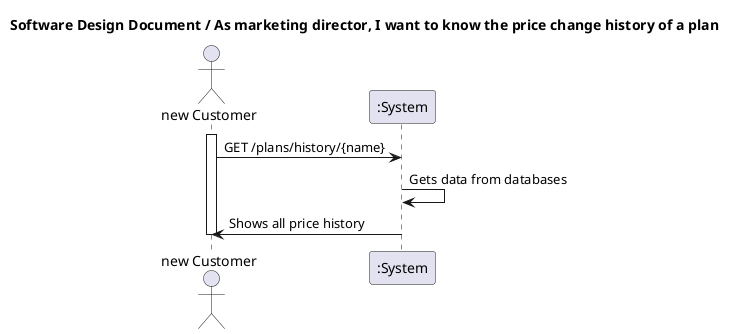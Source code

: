 @startuml
'https://plantuml.com/sequence-diagram
actor "new Customer" as MD
title  Software Design Document / As marketing director, I want to know the price change history of a plan

activate MD
MD -> ":System" : GET /plans/history/{name}
":System" -> ":System" : Gets data from databases
":System" -> MD: Shows all price history

deactivate MD
@enduml